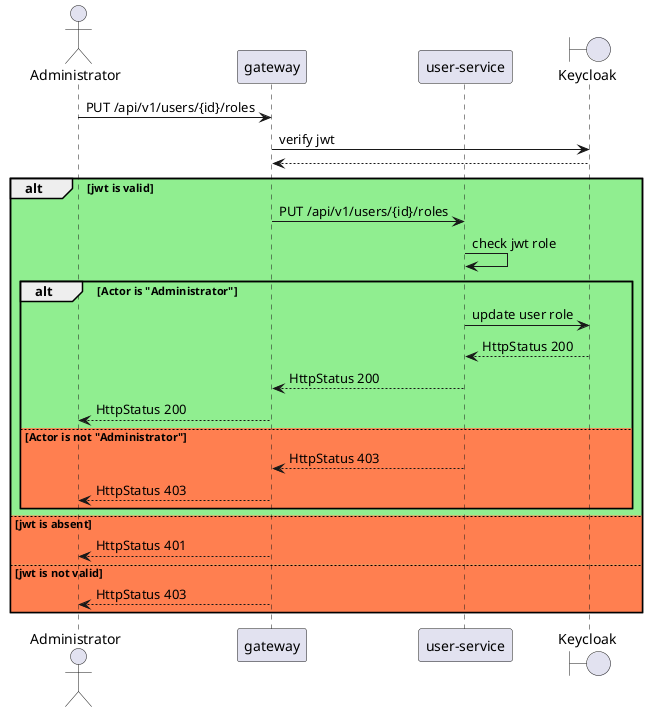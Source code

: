 @startuml

actor "Administrator" as admin
participant "gateway" as gw
participant "user-service" as us
boundary "Keycloak" as kk

admin -> gw: PUT /api/v1/users/{id}/roles
gw -> kk: verify jwt
kk --> gw
alt #lightgreen jwt is valid
    gw -> us: PUT /api/v1/users/{id}/roles
    us -> us: check jwt role
    alt #lightgreen Actor is "Administrator"
        us -> kk: update user role
        kk --> us: HttpStatus 200
        us --> gw: HttpStatus 200
        gw --> admin: HttpStatus 200
    else #coral Actor is not "Administrator"
        us --> gw: HttpStatus 403
        gw --> admin: HttpStatus 403
    end
else #coral jwt is absent
    gw --> admin: HttpStatus 401
else #coral jwt is not valid
    gw --> admin: HttpStatus 403
end

@enduml